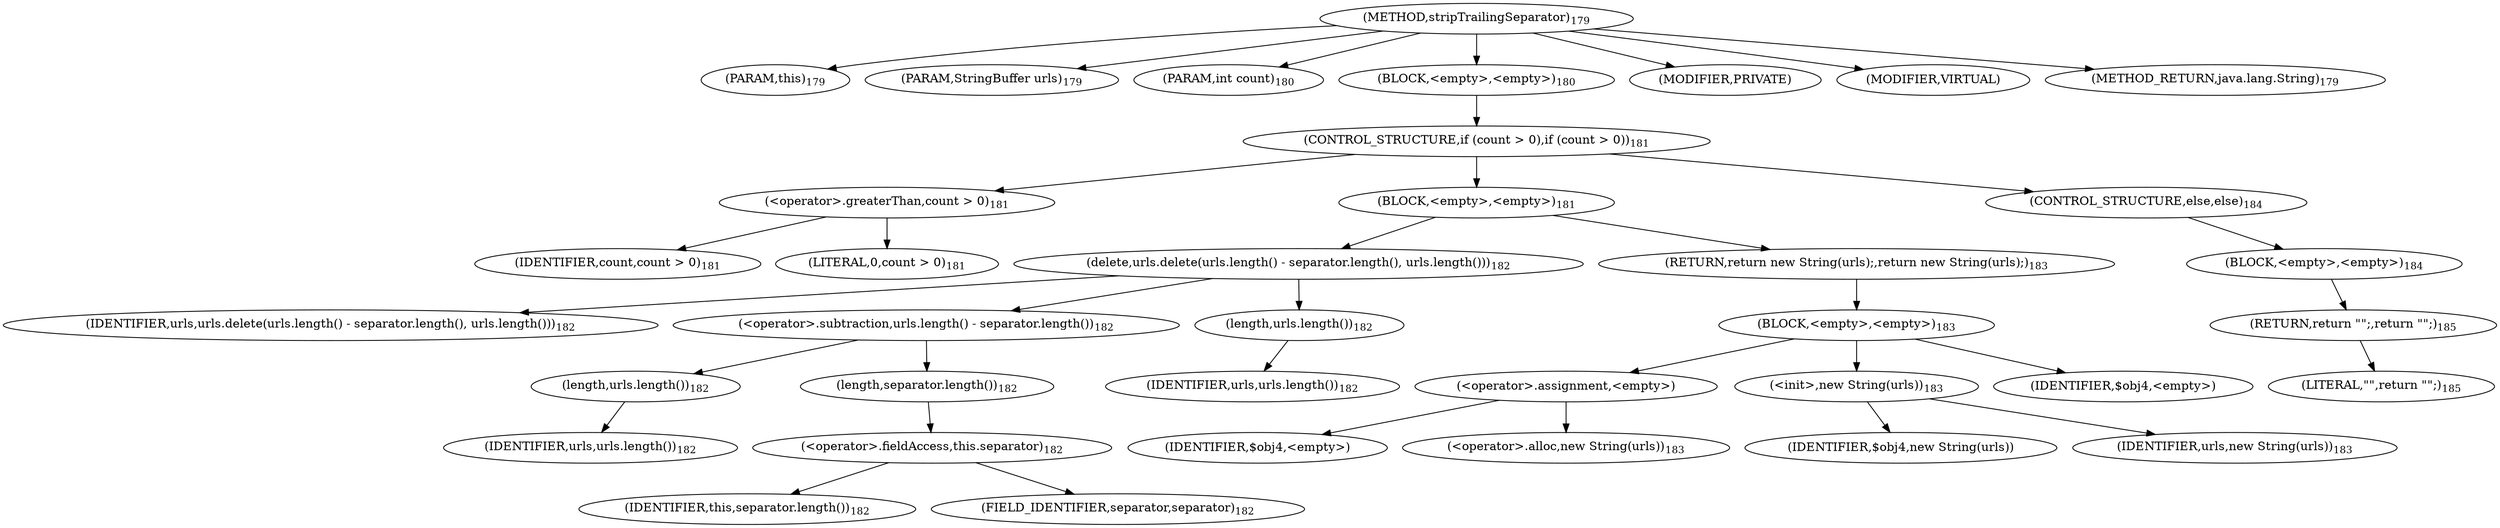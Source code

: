 digraph "stripTrailingSeparator" {  
"238" [label = <(METHOD,stripTrailingSeparator)<SUB>179</SUB>> ]
"239" [label = <(PARAM,this)<SUB>179</SUB>> ]
"240" [label = <(PARAM,StringBuffer urls)<SUB>179</SUB>> ]
"241" [label = <(PARAM,int count)<SUB>180</SUB>> ]
"242" [label = <(BLOCK,&lt;empty&gt;,&lt;empty&gt;)<SUB>180</SUB>> ]
"243" [label = <(CONTROL_STRUCTURE,if (count &gt; 0),if (count &gt; 0))<SUB>181</SUB>> ]
"244" [label = <(&lt;operator&gt;.greaterThan,count &gt; 0)<SUB>181</SUB>> ]
"245" [label = <(IDENTIFIER,count,count &gt; 0)<SUB>181</SUB>> ]
"246" [label = <(LITERAL,0,count &gt; 0)<SUB>181</SUB>> ]
"247" [label = <(BLOCK,&lt;empty&gt;,&lt;empty&gt;)<SUB>181</SUB>> ]
"248" [label = <(delete,urls.delete(urls.length() - separator.length(), urls.length()))<SUB>182</SUB>> ]
"249" [label = <(IDENTIFIER,urls,urls.delete(urls.length() - separator.length(), urls.length()))<SUB>182</SUB>> ]
"250" [label = <(&lt;operator&gt;.subtraction,urls.length() - separator.length())<SUB>182</SUB>> ]
"251" [label = <(length,urls.length())<SUB>182</SUB>> ]
"252" [label = <(IDENTIFIER,urls,urls.length())<SUB>182</SUB>> ]
"253" [label = <(length,separator.length())<SUB>182</SUB>> ]
"254" [label = <(&lt;operator&gt;.fieldAccess,this.separator)<SUB>182</SUB>> ]
"255" [label = <(IDENTIFIER,this,separator.length())<SUB>182</SUB>> ]
"256" [label = <(FIELD_IDENTIFIER,separator,separator)<SUB>182</SUB>> ]
"257" [label = <(length,urls.length())<SUB>182</SUB>> ]
"258" [label = <(IDENTIFIER,urls,urls.length())<SUB>182</SUB>> ]
"259" [label = <(RETURN,return new String(urls);,return new String(urls);)<SUB>183</SUB>> ]
"260" [label = <(BLOCK,&lt;empty&gt;,&lt;empty&gt;)<SUB>183</SUB>> ]
"261" [label = <(&lt;operator&gt;.assignment,&lt;empty&gt;)> ]
"262" [label = <(IDENTIFIER,$obj4,&lt;empty&gt;)> ]
"263" [label = <(&lt;operator&gt;.alloc,new String(urls))<SUB>183</SUB>> ]
"264" [label = <(&lt;init&gt;,new String(urls))<SUB>183</SUB>> ]
"265" [label = <(IDENTIFIER,$obj4,new String(urls))> ]
"266" [label = <(IDENTIFIER,urls,new String(urls))<SUB>183</SUB>> ]
"267" [label = <(IDENTIFIER,$obj4,&lt;empty&gt;)> ]
"268" [label = <(CONTROL_STRUCTURE,else,else)<SUB>184</SUB>> ]
"269" [label = <(BLOCK,&lt;empty&gt;,&lt;empty&gt;)<SUB>184</SUB>> ]
"270" [label = <(RETURN,return &quot;&quot;;,return &quot;&quot;;)<SUB>185</SUB>> ]
"271" [label = <(LITERAL,&quot;&quot;,return &quot;&quot;;)<SUB>185</SUB>> ]
"272" [label = <(MODIFIER,PRIVATE)> ]
"273" [label = <(MODIFIER,VIRTUAL)> ]
"274" [label = <(METHOD_RETURN,java.lang.String)<SUB>179</SUB>> ]
  "238" -> "239" 
  "238" -> "240" 
  "238" -> "241" 
  "238" -> "242" 
  "238" -> "272" 
  "238" -> "273" 
  "238" -> "274" 
  "242" -> "243" 
  "243" -> "244" 
  "243" -> "247" 
  "243" -> "268" 
  "244" -> "245" 
  "244" -> "246" 
  "247" -> "248" 
  "247" -> "259" 
  "248" -> "249" 
  "248" -> "250" 
  "248" -> "257" 
  "250" -> "251" 
  "250" -> "253" 
  "251" -> "252" 
  "253" -> "254" 
  "254" -> "255" 
  "254" -> "256" 
  "257" -> "258" 
  "259" -> "260" 
  "260" -> "261" 
  "260" -> "264" 
  "260" -> "267" 
  "261" -> "262" 
  "261" -> "263" 
  "264" -> "265" 
  "264" -> "266" 
  "268" -> "269" 
  "269" -> "270" 
  "270" -> "271" 
}
